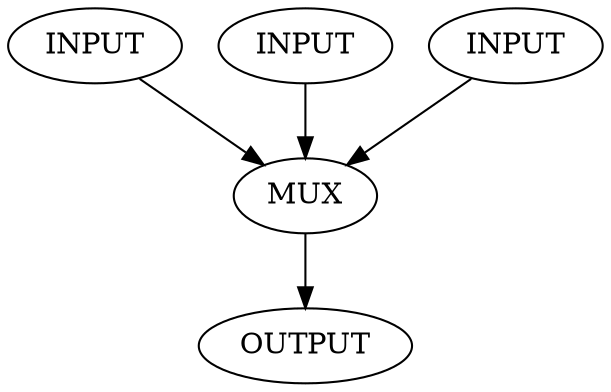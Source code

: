 
digraph test {

INPUT1 [label = "INPUT"];
INPUT2 [label = "INPUT"];
S [label = "INPUT"];
OUT [label = "OUTPUT"];

MUX1 [label="MUX"];
S -> MUX1;  // Select
INPUT1 -> MUX1; // in1
INPUT2 -> MUX1; // in2

MUX1 -> OUT;

}
